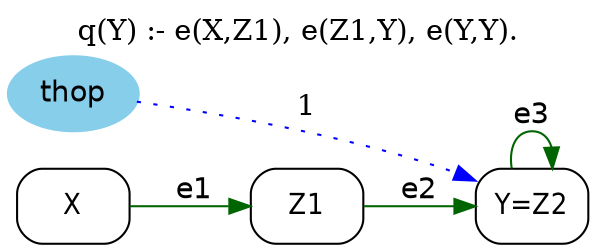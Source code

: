 digraph G {
	graph [bb="0,0,269.19,113",
		label="q(Y) :- e(X,Z1), e(Z1,Y), e(Y,Y).",
		labelloc=t,
		lheight=0.21,
		lp="134.6,101.5",
		lwidth=2.62,
		rankdir=LR
	];
	node [label="\N"];
	Z1	 [fontname="Helvetica-Narrow",
		height=0.5,
		pos="136.19,18",
		shape=box,
		style=rounded,
		width=0.75];
	Y	 [fontname="Helvetica-Narrow",
		height=0.5,
		label="Y=Z2",
		pos="242.19,18",
		shape=box,
		style=rounded,
		width=0.75];
	Z1 -> Y	 [color=darkgreen,
		fontname=helvetica,
		label=e2,
		lp="189.19,25.5",
		pos="e,214.85,18 163.22,18 175.83,18 191.05,18 204.74,18"];
	Y -> Y	 [color=darkgreen,
		fontname=helvetica,
		label=e3,
		lp="242.19,61.5",
		pos="e,251.6,36.153 232.79,36.153 231.34,45.539 234.48,54 242.19,54 246.9,54 249.9,50.858 251.2,46.28"];
	X	 [fontname="Helvetica-Narrow",
		height=0.5,
		pos="28.597,18",
		shape=box,
		style=rounded,
		width=0.75];
	X -> Z1	 [color=darkgreen,
		fontname=helvetica,
		label=e1,
		lp="83.195,25.5",
		pos="e,109.05,18 55.749,18 68.747,18 84.521,18 98.646,18"];
	thop	 [color=skyblue,
		fillcolor=skyblue,
		fontname=helvetica,
		height=0.5,
		pos="28.597,72",
		shape=oval,
		style="filled,rounded",
		width=0.79437];
	thop -> Y	 [color=blue,
		constraint=false,
		label=1,
		lp="136.19,65.5",
		pos="e,214.87,30.402 56.537,68.14 90.385,63.023 148.88,52.76 197.19,37 199.92,36.112 202.7,35.129 205.49,34.09",
		style=dotted];
}
